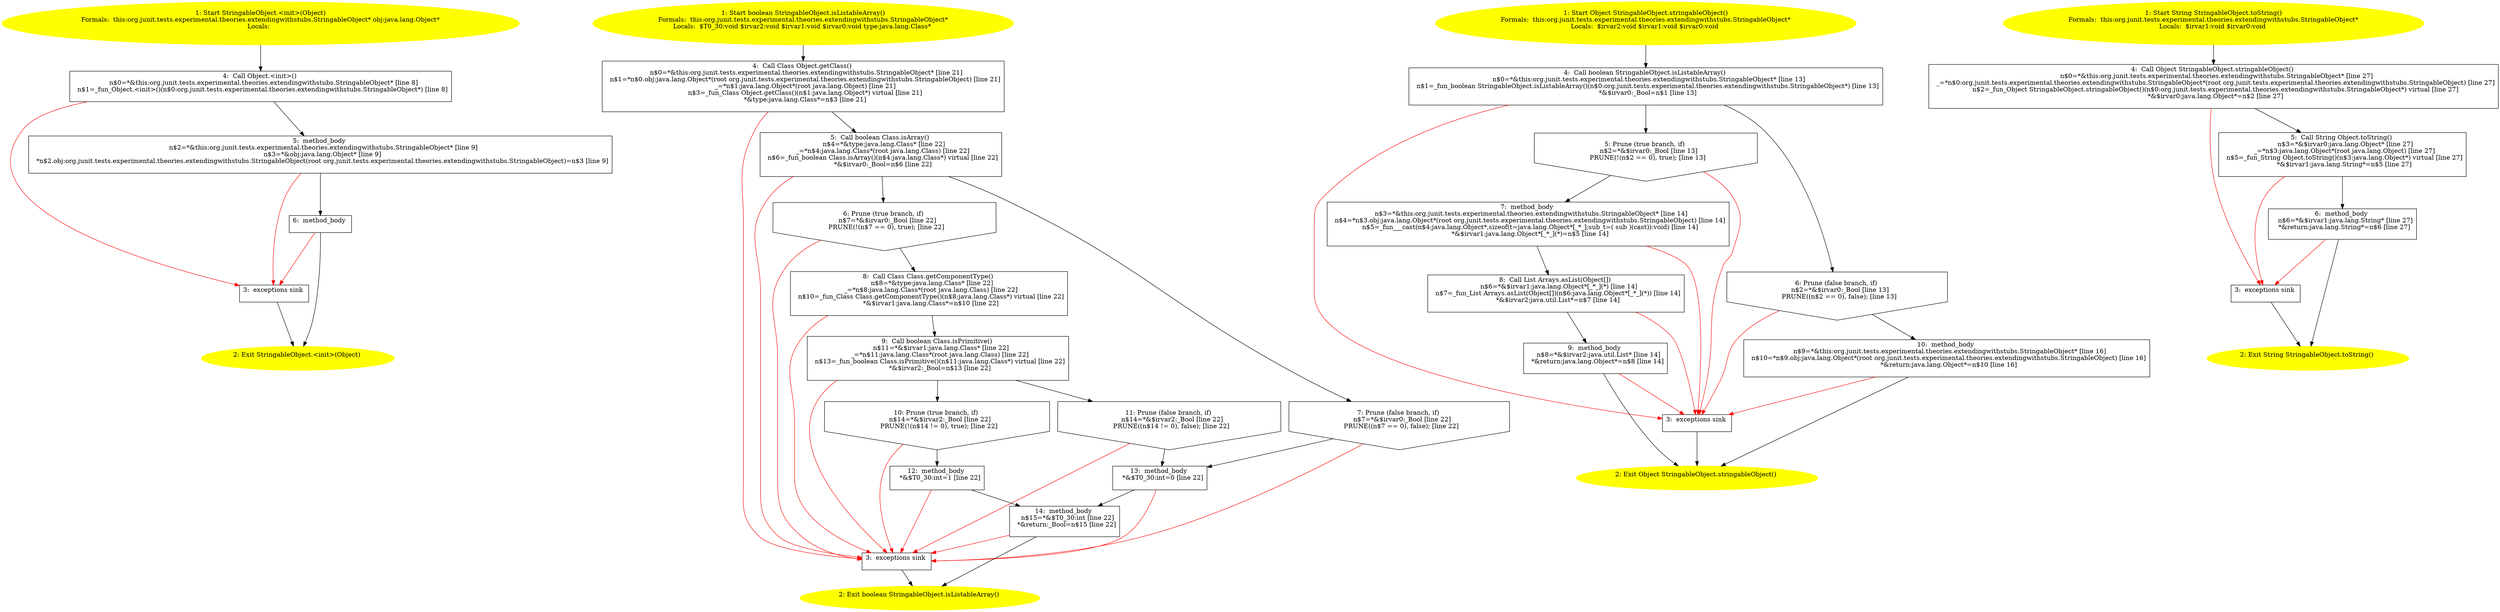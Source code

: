 /* @generated */
digraph cfg {
"org.junit.tests.experimental.theories.extendingwithstubs.StringableObject.<init>(java.lang.Object).a035768ead96eea5495386554c105d68_1" [label="1: Start StringableObject.<init>(Object)\nFormals:  this:org.junit.tests.experimental.theories.extendingwithstubs.StringableObject* obj:java.lang.Object*\nLocals:  \n  " color=yellow style=filled]
	

	 "org.junit.tests.experimental.theories.extendingwithstubs.StringableObject.<init>(java.lang.Object).a035768ead96eea5495386554c105d68_1" -> "org.junit.tests.experimental.theories.extendingwithstubs.StringableObject.<init>(java.lang.Object).a035768ead96eea5495386554c105d68_4" ;
"org.junit.tests.experimental.theories.extendingwithstubs.StringableObject.<init>(java.lang.Object).a035768ead96eea5495386554c105d68_2" [label="2: Exit StringableObject.<init>(Object) \n  " color=yellow style=filled]
	

"org.junit.tests.experimental.theories.extendingwithstubs.StringableObject.<init>(java.lang.Object).a035768ead96eea5495386554c105d68_3" [label="3:  exceptions sink \n  " shape="box"]
	

	 "org.junit.tests.experimental.theories.extendingwithstubs.StringableObject.<init>(java.lang.Object).a035768ead96eea5495386554c105d68_3" -> "org.junit.tests.experimental.theories.extendingwithstubs.StringableObject.<init>(java.lang.Object).a035768ead96eea5495386554c105d68_2" ;
"org.junit.tests.experimental.theories.extendingwithstubs.StringableObject.<init>(java.lang.Object).a035768ead96eea5495386554c105d68_4" [label="4:  Call Object.<init>() \n   n$0=*&this:org.junit.tests.experimental.theories.extendingwithstubs.StringableObject* [line 8]\n  n$1=_fun_Object.<init>()(n$0:org.junit.tests.experimental.theories.extendingwithstubs.StringableObject*) [line 8]\n " shape="box"]
	

	 "org.junit.tests.experimental.theories.extendingwithstubs.StringableObject.<init>(java.lang.Object).a035768ead96eea5495386554c105d68_4" -> "org.junit.tests.experimental.theories.extendingwithstubs.StringableObject.<init>(java.lang.Object).a035768ead96eea5495386554c105d68_5" ;
	 "org.junit.tests.experimental.theories.extendingwithstubs.StringableObject.<init>(java.lang.Object).a035768ead96eea5495386554c105d68_4" -> "org.junit.tests.experimental.theories.extendingwithstubs.StringableObject.<init>(java.lang.Object).a035768ead96eea5495386554c105d68_3" [color="red" ];
"org.junit.tests.experimental.theories.extendingwithstubs.StringableObject.<init>(java.lang.Object).a035768ead96eea5495386554c105d68_5" [label="5:  method_body \n   n$2=*&this:org.junit.tests.experimental.theories.extendingwithstubs.StringableObject* [line 9]\n  n$3=*&obj:java.lang.Object* [line 9]\n  *n$2.obj:org.junit.tests.experimental.theories.extendingwithstubs.StringableObject(root org.junit.tests.experimental.theories.extendingwithstubs.StringableObject)=n$3 [line 9]\n " shape="box"]
	

	 "org.junit.tests.experimental.theories.extendingwithstubs.StringableObject.<init>(java.lang.Object).a035768ead96eea5495386554c105d68_5" -> "org.junit.tests.experimental.theories.extendingwithstubs.StringableObject.<init>(java.lang.Object).a035768ead96eea5495386554c105d68_6" ;
	 "org.junit.tests.experimental.theories.extendingwithstubs.StringableObject.<init>(java.lang.Object).a035768ead96eea5495386554c105d68_5" -> "org.junit.tests.experimental.theories.extendingwithstubs.StringableObject.<init>(java.lang.Object).a035768ead96eea5495386554c105d68_3" [color="red" ];
"org.junit.tests.experimental.theories.extendingwithstubs.StringableObject.<init>(java.lang.Object).a035768ead96eea5495386554c105d68_6" [label="6:  method_body \n  " shape="box"]
	

	 "org.junit.tests.experimental.theories.extendingwithstubs.StringableObject.<init>(java.lang.Object).a035768ead96eea5495386554c105d68_6" -> "org.junit.tests.experimental.theories.extendingwithstubs.StringableObject.<init>(java.lang.Object).a035768ead96eea5495386554c105d68_2" ;
	 "org.junit.tests.experimental.theories.extendingwithstubs.StringableObject.<init>(java.lang.Object).a035768ead96eea5495386554c105d68_6" -> "org.junit.tests.experimental.theories.extendingwithstubs.StringableObject.<init>(java.lang.Object).a035768ead96eea5495386554c105d68_3" [color="red" ];
"org.junit.tests.experimental.theories.extendingwithstubs.StringableObject.isListableArray():boolean.272d80e94c0e594999001eae1f068b1d_1" [label="1: Start boolean StringableObject.isListableArray()\nFormals:  this:org.junit.tests.experimental.theories.extendingwithstubs.StringableObject*\nLocals:  $T0_30:void $irvar2:void $irvar1:void $irvar0:void type:java.lang.Class* \n  " color=yellow style=filled]
	

	 "org.junit.tests.experimental.theories.extendingwithstubs.StringableObject.isListableArray():boolean.272d80e94c0e594999001eae1f068b1d_1" -> "org.junit.tests.experimental.theories.extendingwithstubs.StringableObject.isListableArray():boolean.272d80e94c0e594999001eae1f068b1d_4" ;
"org.junit.tests.experimental.theories.extendingwithstubs.StringableObject.isListableArray():boolean.272d80e94c0e594999001eae1f068b1d_2" [label="2: Exit boolean StringableObject.isListableArray() \n  " color=yellow style=filled]
	

"org.junit.tests.experimental.theories.extendingwithstubs.StringableObject.isListableArray():boolean.272d80e94c0e594999001eae1f068b1d_3" [label="3:  exceptions sink \n  " shape="box"]
	

	 "org.junit.tests.experimental.theories.extendingwithstubs.StringableObject.isListableArray():boolean.272d80e94c0e594999001eae1f068b1d_3" -> "org.junit.tests.experimental.theories.extendingwithstubs.StringableObject.isListableArray():boolean.272d80e94c0e594999001eae1f068b1d_2" ;
"org.junit.tests.experimental.theories.extendingwithstubs.StringableObject.isListableArray():boolean.272d80e94c0e594999001eae1f068b1d_4" [label="4:  Call Class Object.getClass() \n   n$0=*&this:org.junit.tests.experimental.theories.extendingwithstubs.StringableObject* [line 21]\n  n$1=*n$0.obj:java.lang.Object*(root org.junit.tests.experimental.theories.extendingwithstubs.StringableObject) [line 21]\n  _=*n$1:java.lang.Object*(root java.lang.Object) [line 21]\n  n$3=_fun_Class Object.getClass()(n$1:java.lang.Object*) virtual [line 21]\n  *&type:java.lang.Class*=n$3 [line 21]\n " shape="box"]
	

	 "org.junit.tests.experimental.theories.extendingwithstubs.StringableObject.isListableArray():boolean.272d80e94c0e594999001eae1f068b1d_4" -> "org.junit.tests.experimental.theories.extendingwithstubs.StringableObject.isListableArray():boolean.272d80e94c0e594999001eae1f068b1d_5" ;
	 "org.junit.tests.experimental.theories.extendingwithstubs.StringableObject.isListableArray():boolean.272d80e94c0e594999001eae1f068b1d_4" -> "org.junit.tests.experimental.theories.extendingwithstubs.StringableObject.isListableArray():boolean.272d80e94c0e594999001eae1f068b1d_3" [color="red" ];
"org.junit.tests.experimental.theories.extendingwithstubs.StringableObject.isListableArray():boolean.272d80e94c0e594999001eae1f068b1d_5" [label="5:  Call boolean Class.isArray() \n   n$4=*&type:java.lang.Class* [line 22]\n  _=*n$4:java.lang.Class*(root java.lang.Class) [line 22]\n  n$6=_fun_boolean Class.isArray()(n$4:java.lang.Class*) virtual [line 22]\n  *&$irvar0:_Bool=n$6 [line 22]\n " shape="box"]
	

	 "org.junit.tests.experimental.theories.extendingwithstubs.StringableObject.isListableArray():boolean.272d80e94c0e594999001eae1f068b1d_5" -> "org.junit.tests.experimental.theories.extendingwithstubs.StringableObject.isListableArray():boolean.272d80e94c0e594999001eae1f068b1d_6" ;
	 "org.junit.tests.experimental.theories.extendingwithstubs.StringableObject.isListableArray():boolean.272d80e94c0e594999001eae1f068b1d_5" -> "org.junit.tests.experimental.theories.extendingwithstubs.StringableObject.isListableArray():boolean.272d80e94c0e594999001eae1f068b1d_7" ;
	 "org.junit.tests.experimental.theories.extendingwithstubs.StringableObject.isListableArray():boolean.272d80e94c0e594999001eae1f068b1d_5" -> "org.junit.tests.experimental.theories.extendingwithstubs.StringableObject.isListableArray():boolean.272d80e94c0e594999001eae1f068b1d_3" [color="red" ];
"org.junit.tests.experimental.theories.extendingwithstubs.StringableObject.isListableArray():boolean.272d80e94c0e594999001eae1f068b1d_6" [label="6: Prune (true branch, if) \n   n$7=*&$irvar0:_Bool [line 22]\n  PRUNE(!(n$7 == 0), true); [line 22]\n " shape="invhouse"]
	

	 "org.junit.tests.experimental.theories.extendingwithstubs.StringableObject.isListableArray():boolean.272d80e94c0e594999001eae1f068b1d_6" -> "org.junit.tests.experimental.theories.extendingwithstubs.StringableObject.isListableArray():boolean.272d80e94c0e594999001eae1f068b1d_8" ;
	 "org.junit.tests.experimental.theories.extendingwithstubs.StringableObject.isListableArray():boolean.272d80e94c0e594999001eae1f068b1d_6" -> "org.junit.tests.experimental.theories.extendingwithstubs.StringableObject.isListableArray():boolean.272d80e94c0e594999001eae1f068b1d_3" [color="red" ];
"org.junit.tests.experimental.theories.extendingwithstubs.StringableObject.isListableArray():boolean.272d80e94c0e594999001eae1f068b1d_7" [label="7: Prune (false branch, if) \n   n$7=*&$irvar0:_Bool [line 22]\n  PRUNE((n$7 == 0), false); [line 22]\n " shape="invhouse"]
	

	 "org.junit.tests.experimental.theories.extendingwithstubs.StringableObject.isListableArray():boolean.272d80e94c0e594999001eae1f068b1d_7" -> "org.junit.tests.experimental.theories.extendingwithstubs.StringableObject.isListableArray():boolean.272d80e94c0e594999001eae1f068b1d_13" ;
	 "org.junit.tests.experimental.theories.extendingwithstubs.StringableObject.isListableArray():boolean.272d80e94c0e594999001eae1f068b1d_7" -> "org.junit.tests.experimental.theories.extendingwithstubs.StringableObject.isListableArray():boolean.272d80e94c0e594999001eae1f068b1d_3" [color="red" ];
"org.junit.tests.experimental.theories.extendingwithstubs.StringableObject.isListableArray():boolean.272d80e94c0e594999001eae1f068b1d_8" [label="8:  Call Class Class.getComponentType() \n   n$8=*&type:java.lang.Class* [line 22]\n  _=*n$8:java.lang.Class*(root java.lang.Class) [line 22]\n  n$10=_fun_Class Class.getComponentType()(n$8:java.lang.Class*) virtual [line 22]\n  *&$irvar1:java.lang.Class*=n$10 [line 22]\n " shape="box"]
	

	 "org.junit.tests.experimental.theories.extendingwithstubs.StringableObject.isListableArray():boolean.272d80e94c0e594999001eae1f068b1d_8" -> "org.junit.tests.experimental.theories.extendingwithstubs.StringableObject.isListableArray():boolean.272d80e94c0e594999001eae1f068b1d_9" ;
	 "org.junit.tests.experimental.theories.extendingwithstubs.StringableObject.isListableArray():boolean.272d80e94c0e594999001eae1f068b1d_8" -> "org.junit.tests.experimental.theories.extendingwithstubs.StringableObject.isListableArray():boolean.272d80e94c0e594999001eae1f068b1d_3" [color="red" ];
"org.junit.tests.experimental.theories.extendingwithstubs.StringableObject.isListableArray():boolean.272d80e94c0e594999001eae1f068b1d_9" [label="9:  Call boolean Class.isPrimitive() \n   n$11=*&$irvar1:java.lang.Class* [line 22]\n  _=*n$11:java.lang.Class*(root java.lang.Class) [line 22]\n  n$13=_fun_boolean Class.isPrimitive()(n$11:java.lang.Class*) virtual [line 22]\n  *&$irvar2:_Bool=n$13 [line 22]\n " shape="box"]
	

	 "org.junit.tests.experimental.theories.extendingwithstubs.StringableObject.isListableArray():boolean.272d80e94c0e594999001eae1f068b1d_9" -> "org.junit.tests.experimental.theories.extendingwithstubs.StringableObject.isListableArray():boolean.272d80e94c0e594999001eae1f068b1d_10" ;
	 "org.junit.tests.experimental.theories.extendingwithstubs.StringableObject.isListableArray():boolean.272d80e94c0e594999001eae1f068b1d_9" -> "org.junit.tests.experimental.theories.extendingwithstubs.StringableObject.isListableArray():boolean.272d80e94c0e594999001eae1f068b1d_11" ;
	 "org.junit.tests.experimental.theories.extendingwithstubs.StringableObject.isListableArray():boolean.272d80e94c0e594999001eae1f068b1d_9" -> "org.junit.tests.experimental.theories.extendingwithstubs.StringableObject.isListableArray():boolean.272d80e94c0e594999001eae1f068b1d_3" [color="red" ];
"org.junit.tests.experimental.theories.extendingwithstubs.StringableObject.isListableArray():boolean.272d80e94c0e594999001eae1f068b1d_10" [label="10: Prune (true branch, if) \n   n$14=*&$irvar2:_Bool [line 22]\n  PRUNE(!(n$14 != 0), true); [line 22]\n " shape="invhouse"]
	

	 "org.junit.tests.experimental.theories.extendingwithstubs.StringableObject.isListableArray():boolean.272d80e94c0e594999001eae1f068b1d_10" -> "org.junit.tests.experimental.theories.extendingwithstubs.StringableObject.isListableArray():boolean.272d80e94c0e594999001eae1f068b1d_12" ;
	 "org.junit.tests.experimental.theories.extendingwithstubs.StringableObject.isListableArray():boolean.272d80e94c0e594999001eae1f068b1d_10" -> "org.junit.tests.experimental.theories.extendingwithstubs.StringableObject.isListableArray():boolean.272d80e94c0e594999001eae1f068b1d_3" [color="red" ];
"org.junit.tests.experimental.theories.extendingwithstubs.StringableObject.isListableArray():boolean.272d80e94c0e594999001eae1f068b1d_11" [label="11: Prune (false branch, if) \n   n$14=*&$irvar2:_Bool [line 22]\n  PRUNE((n$14 != 0), false); [line 22]\n " shape="invhouse"]
	

	 "org.junit.tests.experimental.theories.extendingwithstubs.StringableObject.isListableArray():boolean.272d80e94c0e594999001eae1f068b1d_11" -> "org.junit.tests.experimental.theories.extendingwithstubs.StringableObject.isListableArray():boolean.272d80e94c0e594999001eae1f068b1d_13" ;
	 "org.junit.tests.experimental.theories.extendingwithstubs.StringableObject.isListableArray():boolean.272d80e94c0e594999001eae1f068b1d_11" -> "org.junit.tests.experimental.theories.extendingwithstubs.StringableObject.isListableArray():boolean.272d80e94c0e594999001eae1f068b1d_3" [color="red" ];
"org.junit.tests.experimental.theories.extendingwithstubs.StringableObject.isListableArray():boolean.272d80e94c0e594999001eae1f068b1d_12" [label="12:  method_body \n   *&$T0_30:int=1 [line 22]\n " shape="box"]
	

	 "org.junit.tests.experimental.theories.extendingwithstubs.StringableObject.isListableArray():boolean.272d80e94c0e594999001eae1f068b1d_12" -> "org.junit.tests.experimental.theories.extendingwithstubs.StringableObject.isListableArray():boolean.272d80e94c0e594999001eae1f068b1d_14" ;
	 "org.junit.tests.experimental.theories.extendingwithstubs.StringableObject.isListableArray():boolean.272d80e94c0e594999001eae1f068b1d_12" -> "org.junit.tests.experimental.theories.extendingwithstubs.StringableObject.isListableArray():boolean.272d80e94c0e594999001eae1f068b1d_3" [color="red" ];
"org.junit.tests.experimental.theories.extendingwithstubs.StringableObject.isListableArray():boolean.272d80e94c0e594999001eae1f068b1d_13" [label="13:  method_body \n   *&$T0_30:int=0 [line 22]\n " shape="box"]
	

	 "org.junit.tests.experimental.theories.extendingwithstubs.StringableObject.isListableArray():boolean.272d80e94c0e594999001eae1f068b1d_13" -> "org.junit.tests.experimental.theories.extendingwithstubs.StringableObject.isListableArray():boolean.272d80e94c0e594999001eae1f068b1d_14" ;
	 "org.junit.tests.experimental.theories.extendingwithstubs.StringableObject.isListableArray():boolean.272d80e94c0e594999001eae1f068b1d_13" -> "org.junit.tests.experimental.theories.extendingwithstubs.StringableObject.isListableArray():boolean.272d80e94c0e594999001eae1f068b1d_3" [color="red" ];
"org.junit.tests.experimental.theories.extendingwithstubs.StringableObject.isListableArray():boolean.272d80e94c0e594999001eae1f068b1d_14" [label="14:  method_body \n   n$15=*&$T0_30:int [line 22]\n  *&return:_Bool=n$15 [line 22]\n " shape="box"]
	

	 "org.junit.tests.experimental.theories.extendingwithstubs.StringableObject.isListableArray():boolean.272d80e94c0e594999001eae1f068b1d_14" -> "org.junit.tests.experimental.theories.extendingwithstubs.StringableObject.isListableArray():boolean.272d80e94c0e594999001eae1f068b1d_2" ;
	 "org.junit.tests.experimental.theories.extendingwithstubs.StringableObject.isListableArray():boolean.272d80e94c0e594999001eae1f068b1d_14" -> "org.junit.tests.experimental.theories.extendingwithstubs.StringableObject.isListableArray():boolean.272d80e94c0e594999001eae1f068b1d_3" [color="red" ];
"org.junit.tests.experimental.theories.extendingwithstubs.StringableObject.stringableObject():java.la.7eca96c90d44063f4a6cfb23e56dbc6b_1" [label="1: Start Object StringableObject.stringableObject()\nFormals:  this:org.junit.tests.experimental.theories.extendingwithstubs.StringableObject*\nLocals:  $irvar2:void $irvar1:void $irvar0:void \n  " color=yellow style=filled]
	

	 "org.junit.tests.experimental.theories.extendingwithstubs.StringableObject.stringableObject():java.la.7eca96c90d44063f4a6cfb23e56dbc6b_1" -> "org.junit.tests.experimental.theories.extendingwithstubs.StringableObject.stringableObject():java.la.7eca96c90d44063f4a6cfb23e56dbc6b_4" ;
"org.junit.tests.experimental.theories.extendingwithstubs.StringableObject.stringableObject():java.la.7eca96c90d44063f4a6cfb23e56dbc6b_2" [label="2: Exit Object StringableObject.stringableObject() \n  " color=yellow style=filled]
	

"org.junit.tests.experimental.theories.extendingwithstubs.StringableObject.stringableObject():java.la.7eca96c90d44063f4a6cfb23e56dbc6b_3" [label="3:  exceptions sink \n  " shape="box"]
	

	 "org.junit.tests.experimental.theories.extendingwithstubs.StringableObject.stringableObject():java.la.7eca96c90d44063f4a6cfb23e56dbc6b_3" -> "org.junit.tests.experimental.theories.extendingwithstubs.StringableObject.stringableObject():java.la.7eca96c90d44063f4a6cfb23e56dbc6b_2" ;
"org.junit.tests.experimental.theories.extendingwithstubs.StringableObject.stringableObject():java.la.7eca96c90d44063f4a6cfb23e56dbc6b_4" [label="4:  Call boolean StringableObject.isListableArray() \n   n$0=*&this:org.junit.tests.experimental.theories.extendingwithstubs.StringableObject* [line 13]\n  n$1=_fun_boolean StringableObject.isListableArray()(n$0:org.junit.tests.experimental.theories.extendingwithstubs.StringableObject*) [line 13]\n  *&$irvar0:_Bool=n$1 [line 13]\n " shape="box"]
	

	 "org.junit.tests.experimental.theories.extendingwithstubs.StringableObject.stringableObject():java.la.7eca96c90d44063f4a6cfb23e56dbc6b_4" -> "org.junit.tests.experimental.theories.extendingwithstubs.StringableObject.stringableObject():java.la.7eca96c90d44063f4a6cfb23e56dbc6b_5" ;
	 "org.junit.tests.experimental.theories.extendingwithstubs.StringableObject.stringableObject():java.la.7eca96c90d44063f4a6cfb23e56dbc6b_4" -> "org.junit.tests.experimental.theories.extendingwithstubs.StringableObject.stringableObject():java.la.7eca96c90d44063f4a6cfb23e56dbc6b_6" ;
	 "org.junit.tests.experimental.theories.extendingwithstubs.StringableObject.stringableObject():java.la.7eca96c90d44063f4a6cfb23e56dbc6b_4" -> "org.junit.tests.experimental.theories.extendingwithstubs.StringableObject.stringableObject():java.la.7eca96c90d44063f4a6cfb23e56dbc6b_3" [color="red" ];
"org.junit.tests.experimental.theories.extendingwithstubs.StringableObject.stringableObject():java.la.7eca96c90d44063f4a6cfb23e56dbc6b_5" [label="5: Prune (true branch, if) \n   n$2=*&$irvar0:_Bool [line 13]\n  PRUNE(!(n$2 == 0), true); [line 13]\n " shape="invhouse"]
	

	 "org.junit.tests.experimental.theories.extendingwithstubs.StringableObject.stringableObject():java.la.7eca96c90d44063f4a6cfb23e56dbc6b_5" -> "org.junit.tests.experimental.theories.extendingwithstubs.StringableObject.stringableObject():java.la.7eca96c90d44063f4a6cfb23e56dbc6b_7" ;
	 "org.junit.tests.experimental.theories.extendingwithstubs.StringableObject.stringableObject():java.la.7eca96c90d44063f4a6cfb23e56dbc6b_5" -> "org.junit.tests.experimental.theories.extendingwithstubs.StringableObject.stringableObject():java.la.7eca96c90d44063f4a6cfb23e56dbc6b_3" [color="red" ];
"org.junit.tests.experimental.theories.extendingwithstubs.StringableObject.stringableObject():java.la.7eca96c90d44063f4a6cfb23e56dbc6b_6" [label="6: Prune (false branch, if) \n   n$2=*&$irvar0:_Bool [line 13]\n  PRUNE((n$2 == 0), false); [line 13]\n " shape="invhouse"]
	

	 "org.junit.tests.experimental.theories.extendingwithstubs.StringableObject.stringableObject():java.la.7eca96c90d44063f4a6cfb23e56dbc6b_6" -> "org.junit.tests.experimental.theories.extendingwithstubs.StringableObject.stringableObject():java.la.7eca96c90d44063f4a6cfb23e56dbc6b_10" ;
	 "org.junit.tests.experimental.theories.extendingwithstubs.StringableObject.stringableObject():java.la.7eca96c90d44063f4a6cfb23e56dbc6b_6" -> "org.junit.tests.experimental.theories.extendingwithstubs.StringableObject.stringableObject():java.la.7eca96c90d44063f4a6cfb23e56dbc6b_3" [color="red" ];
"org.junit.tests.experimental.theories.extendingwithstubs.StringableObject.stringableObject():java.la.7eca96c90d44063f4a6cfb23e56dbc6b_7" [label="7:  method_body \n   n$3=*&this:org.junit.tests.experimental.theories.extendingwithstubs.StringableObject* [line 14]\n  n$4=*n$3.obj:java.lang.Object*(root org.junit.tests.experimental.theories.extendingwithstubs.StringableObject) [line 14]\n  n$5=_fun___cast(n$4:java.lang.Object*,sizeof(t=java.lang.Object*[_*_];sub_t=( sub )(cast)):void) [line 14]\n  *&$irvar1:java.lang.Object*[_*_](*)=n$5 [line 14]\n " shape="box"]
	

	 "org.junit.tests.experimental.theories.extendingwithstubs.StringableObject.stringableObject():java.la.7eca96c90d44063f4a6cfb23e56dbc6b_7" -> "org.junit.tests.experimental.theories.extendingwithstubs.StringableObject.stringableObject():java.la.7eca96c90d44063f4a6cfb23e56dbc6b_8" ;
	 "org.junit.tests.experimental.theories.extendingwithstubs.StringableObject.stringableObject():java.la.7eca96c90d44063f4a6cfb23e56dbc6b_7" -> "org.junit.tests.experimental.theories.extendingwithstubs.StringableObject.stringableObject():java.la.7eca96c90d44063f4a6cfb23e56dbc6b_3" [color="red" ];
"org.junit.tests.experimental.theories.extendingwithstubs.StringableObject.stringableObject():java.la.7eca96c90d44063f4a6cfb23e56dbc6b_8" [label="8:  Call List Arrays.asList(Object[]) \n   n$6=*&$irvar1:java.lang.Object*[_*_](*) [line 14]\n  n$7=_fun_List Arrays.asList(Object[])(n$6:java.lang.Object*[_*_](*)) [line 14]\n  *&$irvar2:java.util.List*=n$7 [line 14]\n " shape="box"]
	

	 "org.junit.tests.experimental.theories.extendingwithstubs.StringableObject.stringableObject():java.la.7eca96c90d44063f4a6cfb23e56dbc6b_8" -> "org.junit.tests.experimental.theories.extendingwithstubs.StringableObject.stringableObject():java.la.7eca96c90d44063f4a6cfb23e56dbc6b_9" ;
	 "org.junit.tests.experimental.theories.extendingwithstubs.StringableObject.stringableObject():java.la.7eca96c90d44063f4a6cfb23e56dbc6b_8" -> "org.junit.tests.experimental.theories.extendingwithstubs.StringableObject.stringableObject():java.la.7eca96c90d44063f4a6cfb23e56dbc6b_3" [color="red" ];
"org.junit.tests.experimental.theories.extendingwithstubs.StringableObject.stringableObject():java.la.7eca96c90d44063f4a6cfb23e56dbc6b_9" [label="9:  method_body \n   n$8=*&$irvar2:java.util.List* [line 14]\n  *&return:java.lang.Object*=n$8 [line 14]\n " shape="box"]
	

	 "org.junit.tests.experimental.theories.extendingwithstubs.StringableObject.stringableObject():java.la.7eca96c90d44063f4a6cfb23e56dbc6b_9" -> "org.junit.tests.experimental.theories.extendingwithstubs.StringableObject.stringableObject():java.la.7eca96c90d44063f4a6cfb23e56dbc6b_2" ;
	 "org.junit.tests.experimental.theories.extendingwithstubs.StringableObject.stringableObject():java.la.7eca96c90d44063f4a6cfb23e56dbc6b_9" -> "org.junit.tests.experimental.theories.extendingwithstubs.StringableObject.stringableObject():java.la.7eca96c90d44063f4a6cfb23e56dbc6b_3" [color="red" ];
"org.junit.tests.experimental.theories.extendingwithstubs.StringableObject.stringableObject():java.la.7eca96c90d44063f4a6cfb23e56dbc6b_10" [label="10:  method_body \n   n$9=*&this:org.junit.tests.experimental.theories.extendingwithstubs.StringableObject* [line 16]\n  n$10=*n$9.obj:java.lang.Object*(root org.junit.tests.experimental.theories.extendingwithstubs.StringableObject) [line 16]\n  *&return:java.lang.Object*=n$10 [line 16]\n " shape="box"]
	

	 "org.junit.tests.experimental.theories.extendingwithstubs.StringableObject.stringableObject():java.la.7eca96c90d44063f4a6cfb23e56dbc6b_10" -> "org.junit.tests.experimental.theories.extendingwithstubs.StringableObject.stringableObject():java.la.7eca96c90d44063f4a6cfb23e56dbc6b_2" ;
	 "org.junit.tests.experimental.theories.extendingwithstubs.StringableObject.stringableObject():java.la.7eca96c90d44063f4a6cfb23e56dbc6b_10" -> "org.junit.tests.experimental.theories.extendingwithstubs.StringableObject.stringableObject():java.la.7eca96c90d44063f4a6cfb23e56dbc6b_3" [color="red" ];
"org.junit.tests.experimental.theories.extendingwithstubs.StringableObject.toString():java.lang.Strin.c6d1be5b56c1b440145beb8f99ac30d3_1" [label="1: Start String StringableObject.toString()\nFormals:  this:org.junit.tests.experimental.theories.extendingwithstubs.StringableObject*\nLocals:  $irvar1:void $irvar0:void \n  " color=yellow style=filled]
	

	 "org.junit.tests.experimental.theories.extendingwithstubs.StringableObject.toString():java.lang.Strin.c6d1be5b56c1b440145beb8f99ac30d3_1" -> "org.junit.tests.experimental.theories.extendingwithstubs.StringableObject.toString():java.lang.Strin.c6d1be5b56c1b440145beb8f99ac30d3_4" ;
"org.junit.tests.experimental.theories.extendingwithstubs.StringableObject.toString():java.lang.Strin.c6d1be5b56c1b440145beb8f99ac30d3_2" [label="2: Exit String StringableObject.toString() \n  " color=yellow style=filled]
	

"org.junit.tests.experimental.theories.extendingwithstubs.StringableObject.toString():java.lang.Strin.c6d1be5b56c1b440145beb8f99ac30d3_3" [label="3:  exceptions sink \n  " shape="box"]
	

	 "org.junit.tests.experimental.theories.extendingwithstubs.StringableObject.toString():java.lang.Strin.c6d1be5b56c1b440145beb8f99ac30d3_3" -> "org.junit.tests.experimental.theories.extendingwithstubs.StringableObject.toString():java.lang.Strin.c6d1be5b56c1b440145beb8f99ac30d3_2" ;
"org.junit.tests.experimental.theories.extendingwithstubs.StringableObject.toString():java.lang.Strin.c6d1be5b56c1b440145beb8f99ac30d3_4" [label="4:  Call Object StringableObject.stringableObject() \n   n$0=*&this:org.junit.tests.experimental.theories.extendingwithstubs.StringableObject* [line 27]\n  _=*n$0:org.junit.tests.experimental.theories.extendingwithstubs.StringableObject*(root org.junit.tests.experimental.theories.extendingwithstubs.StringableObject) [line 27]\n  n$2=_fun_Object StringableObject.stringableObject()(n$0:org.junit.tests.experimental.theories.extendingwithstubs.StringableObject*) virtual [line 27]\n  *&$irvar0:java.lang.Object*=n$2 [line 27]\n " shape="box"]
	

	 "org.junit.tests.experimental.theories.extendingwithstubs.StringableObject.toString():java.lang.Strin.c6d1be5b56c1b440145beb8f99ac30d3_4" -> "org.junit.tests.experimental.theories.extendingwithstubs.StringableObject.toString():java.lang.Strin.c6d1be5b56c1b440145beb8f99ac30d3_5" ;
	 "org.junit.tests.experimental.theories.extendingwithstubs.StringableObject.toString():java.lang.Strin.c6d1be5b56c1b440145beb8f99ac30d3_4" -> "org.junit.tests.experimental.theories.extendingwithstubs.StringableObject.toString():java.lang.Strin.c6d1be5b56c1b440145beb8f99ac30d3_3" [color="red" ];
"org.junit.tests.experimental.theories.extendingwithstubs.StringableObject.toString():java.lang.Strin.c6d1be5b56c1b440145beb8f99ac30d3_5" [label="5:  Call String Object.toString() \n   n$3=*&$irvar0:java.lang.Object* [line 27]\n  _=*n$3:java.lang.Object*(root java.lang.Object) [line 27]\n  n$5=_fun_String Object.toString()(n$3:java.lang.Object*) virtual [line 27]\n  *&$irvar1:java.lang.String*=n$5 [line 27]\n " shape="box"]
	

	 "org.junit.tests.experimental.theories.extendingwithstubs.StringableObject.toString():java.lang.Strin.c6d1be5b56c1b440145beb8f99ac30d3_5" -> "org.junit.tests.experimental.theories.extendingwithstubs.StringableObject.toString():java.lang.Strin.c6d1be5b56c1b440145beb8f99ac30d3_6" ;
	 "org.junit.tests.experimental.theories.extendingwithstubs.StringableObject.toString():java.lang.Strin.c6d1be5b56c1b440145beb8f99ac30d3_5" -> "org.junit.tests.experimental.theories.extendingwithstubs.StringableObject.toString():java.lang.Strin.c6d1be5b56c1b440145beb8f99ac30d3_3" [color="red" ];
"org.junit.tests.experimental.theories.extendingwithstubs.StringableObject.toString():java.lang.Strin.c6d1be5b56c1b440145beb8f99ac30d3_6" [label="6:  method_body \n   n$6=*&$irvar1:java.lang.String* [line 27]\n  *&return:java.lang.String*=n$6 [line 27]\n " shape="box"]
	

	 "org.junit.tests.experimental.theories.extendingwithstubs.StringableObject.toString():java.lang.Strin.c6d1be5b56c1b440145beb8f99ac30d3_6" -> "org.junit.tests.experimental.theories.extendingwithstubs.StringableObject.toString():java.lang.Strin.c6d1be5b56c1b440145beb8f99ac30d3_2" ;
	 "org.junit.tests.experimental.theories.extendingwithstubs.StringableObject.toString():java.lang.Strin.c6d1be5b56c1b440145beb8f99ac30d3_6" -> "org.junit.tests.experimental.theories.extendingwithstubs.StringableObject.toString():java.lang.Strin.c6d1be5b56c1b440145beb8f99ac30d3_3" [color="red" ];
}
